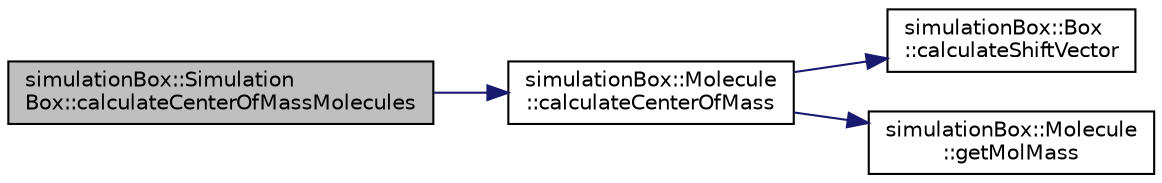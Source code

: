 digraph "simulationBox::SimulationBox::calculateCenterOfMassMolecules"
{
 // LATEX_PDF_SIZE
  edge [fontname="Helvetica",fontsize="10",labelfontname="Helvetica",labelfontsize="10"];
  node [fontname="Helvetica",fontsize="10",shape=record];
  rankdir="LR";
  Node1 [label="simulationBox::Simulation\lBox::calculateCenterOfMassMolecules",height=0.2,width=0.4,color="black", fillcolor="grey75", style="filled", fontcolor="black",tooltip="calculate center of mass of all molecules"];
  Node1 -> Node2 [color="midnightblue",fontsize="10",style="solid",fontname="Helvetica"];
  Node2 [label="simulationBox::Molecule\l::calculateCenterOfMass",height=0.2,width=0.4,color="black", fillcolor="white", style="filled",URL="$classsimulationBox_1_1Molecule.html#a9972ab26441861f0421dce1db7a6e966",tooltip="calculates the center of mass of the molecule"];
  Node2 -> Node3 [color="midnightblue",fontsize="10",style="solid",fontname="Helvetica"];
  Node3 [label="simulationBox::Box\l::calculateShiftVector",height=0.2,width=0.4,color="black", fillcolor="white", style="filled",URL="$classsimulationBox_1_1Box.html#a7f8b811fddde7da917bae15fb10a0e14",tooltip=" "];
  Node2 -> Node4 [color="midnightblue",fontsize="10",style="solid",fontname="Helvetica"];
  Node4 [label="simulationBox::Molecule\l::getMolMass",height=0.2,width=0.4,color="black", fillcolor="white", style="filled",URL="$classsimulationBox_1_1Molecule.html#aa97b4c31cca7a91f27d669a66c53b856",tooltip=" "];
}
